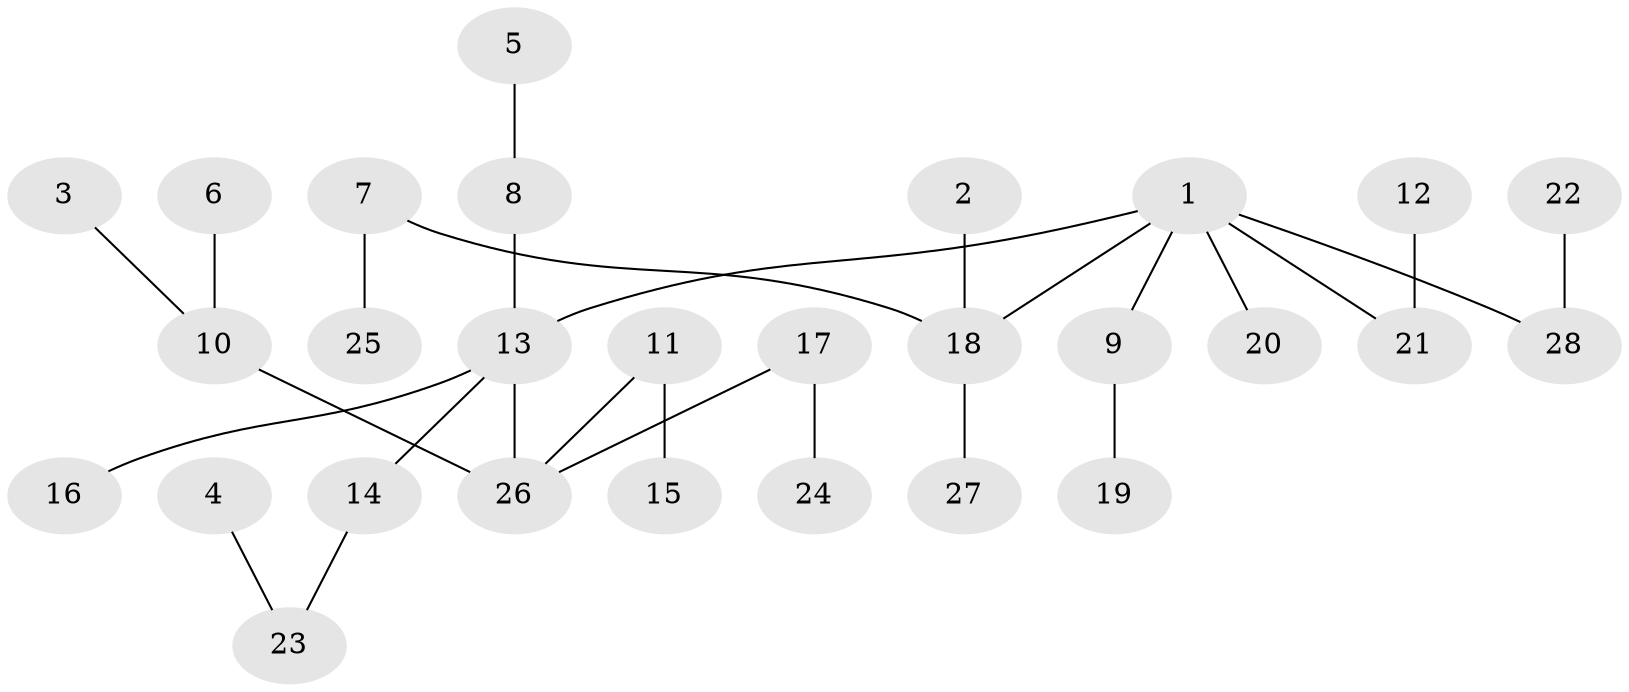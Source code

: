 // original degree distribution, {6: 0.03260869565217391, 2: 0.2717391304347826, 5: 0.021739130434782608, 3: 0.13043478260869565, 4: 0.06521739130434782, 1: 0.4782608695652174}
// Generated by graph-tools (version 1.1) at 2025/37/03/04/25 23:37:26]
// undirected, 28 vertices, 27 edges
graph export_dot {
  node [color=gray90,style=filled];
  1;
  2;
  3;
  4;
  5;
  6;
  7;
  8;
  9;
  10;
  11;
  12;
  13;
  14;
  15;
  16;
  17;
  18;
  19;
  20;
  21;
  22;
  23;
  24;
  25;
  26;
  27;
  28;
  1 -- 9 [weight=1.0];
  1 -- 13 [weight=1.0];
  1 -- 18 [weight=1.0];
  1 -- 20 [weight=1.0];
  1 -- 21 [weight=1.0];
  1 -- 28 [weight=1.0];
  2 -- 18 [weight=1.0];
  3 -- 10 [weight=1.0];
  4 -- 23 [weight=1.0];
  5 -- 8 [weight=1.0];
  6 -- 10 [weight=1.0];
  7 -- 18 [weight=1.0];
  7 -- 25 [weight=1.0];
  8 -- 13 [weight=1.0];
  9 -- 19 [weight=1.0];
  10 -- 26 [weight=1.0];
  11 -- 15 [weight=1.0];
  11 -- 26 [weight=1.0];
  12 -- 21 [weight=1.0];
  13 -- 14 [weight=1.0];
  13 -- 16 [weight=1.0];
  13 -- 26 [weight=1.0];
  14 -- 23 [weight=1.0];
  17 -- 24 [weight=1.0];
  17 -- 26 [weight=1.0];
  18 -- 27 [weight=1.0];
  22 -- 28 [weight=1.0];
}

